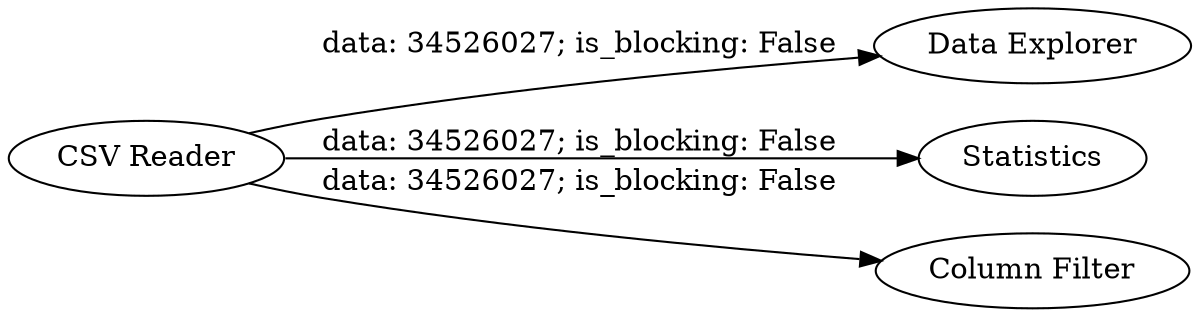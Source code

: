 digraph {
	"5943583828100589391_3" [label="Data Explorer"]
	"5943583828100589391_4" [label=Statistics]
	"5943583828100589391_1" [label="CSV Reader"]
	"5943583828100589391_12" [label="Column Filter"]
	"5943583828100589391_1" -> "5943583828100589391_12" [label="data: 34526027; is_blocking: False"]
	"5943583828100589391_1" -> "5943583828100589391_4" [label="data: 34526027; is_blocking: False"]
	"5943583828100589391_1" -> "5943583828100589391_3" [label="data: 34526027; is_blocking: False"]
	rankdir=LR
}
